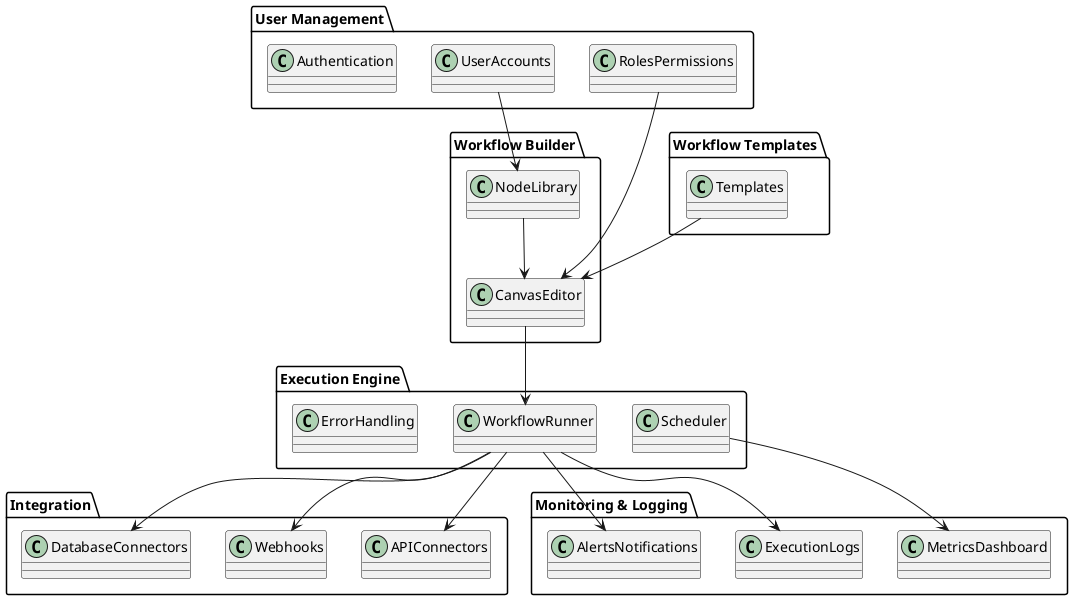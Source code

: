 @startuml domain
' Workflow 플랫폼 Application Domain Chart

' 패키지 정의
package "User Management" {
    class UserAccounts
    class RolesPermissions
    class Authentication
}

package "Workflow Templates" {
    class Templates
}

package "Workflow Builder" {
    class NodeLibrary
    class CanvasEditor
    ' class WorkflowTemplates
}

package "Execution Engine" {
    class WorkflowRunner
    class Scheduler
    class ErrorHandling
}

package "Integration" {
    class APIConnectors
    class Webhooks
    class DatabaseConnectors
}

package "Monitoring & Logging" {
    class ExecutionLogs
    class AlertsNotifications
    class MetricsDashboard
}

' 관계 정의
UserAccounts --> NodeLibrary
NodeLibrary --> CanvasEditor
RolesPermissions --> CanvasEditor
Templates --> CanvasEditor
CanvasEditor --> WorkflowRunner
WorkflowRunner --> APIConnectors
WorkflowRunner --> Webhooks
WorkflowRunner --> DatabaseConnectors
WorkflowRunner --> ExecutionLogs
WorkflowRunner --> AlertsNotifications
Scheduler --> MetricsDashboard

@enduml
